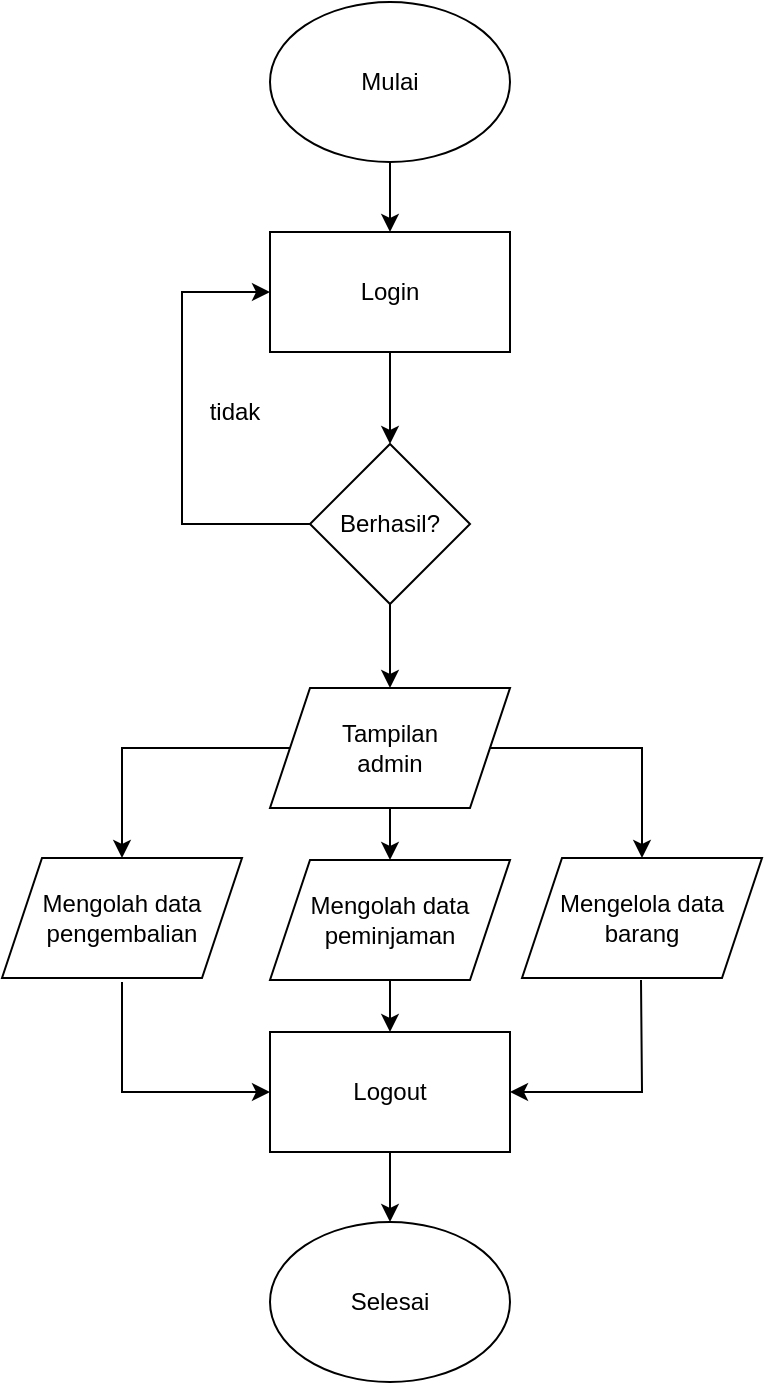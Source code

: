 <mxfile version="24.5.5" type="github">
  <diagram name="Halaman-1" id="AX21EMOPGa3suk6Pr6Av">
    <mxGraphModel dx="794" dy="446" grid="1" gridSize="10" guides="1" tooltips="1" connect="1" arrows="1" fold="1" page="1" pageScale="1" pageWidth="827" pageHeight="1169" math="0" shadow="0">
      <root>
        <mxCell id="0" />
        <mxCell id="1" parent="0" />
        <mxCell id="2tXRABMwCC58N1Y8D_Nx-10" value="" style="edgeStyle=orthogonalEdgeStyle;rounded=0;orthogonalLoop=1;jettySize=auto;html=1;" edge="1" parent="1" source="2tXRABMwCC58N1Y8D_Nx-1" target="2tXRABMwCC58N1Y8D_Nx-5">
          <mxGeometry relative="1" as="geometry" />
        </mxCell>
        <mxCell id="2tXRABMwCC58N1Y8D_Nx-1" value="Mulai" style="ellipse;whiteSpace=wrap;html=1;" vertex="1" parent="1">
          <mxGeometry x="354" y="40" width="120" height="80" as="geometry" />
        </mxCell>
        <mxCell id="2tXRABMwCC58N1Y8D_Nx-7" value="" style="edgeStyle=orthogonalEdgeStyle;rounded=0;orthogonalLoop=1;jettySize=auto;html=1;" edge="1" parent="1" source="2tXRABMwCC58N1Y8D_Nx-5" target="2tXRABMwCC58N1Y8D_Nx-6">
          <mxGeometry relative="1" as="geometry" />
        </mxCell>
        <mxCell id="2tXRABMwCC58N1Y8D_Nx-5" value="Login" style="rounded=0;whiteSpace=wrap;html=1;" vertex="1" parent="1">
          <mxGeometry x="354" y="155" width="120" height="60" as="geometry" />
        </mxCell>
        <mxCell id="2tXRABMwCC58N1Y8D_Nx-14" value="" style="edgeStyle=orthogonalEdgeStyle;rounded=0;orthogonalLoop=1;jettySize=auto;html=1;" edge="1" parent="1" source="2tXRABMwCC58N1Y8D_Nx-6" target="2tXRABMwCC58N1Y8D_Nx-13">
          <mxGeometry relative="1" as="geometry" />
        </mxCell>
        <mxCell id="2tXRABMwCC58N1Y8D_Nx-6" value="Berhasil?" style="rhombus;whiteSpace=wrap;html=1;rounded=0;" vertex="1" parent="1">
          <mxGeometry x="374" y="261" width="80" height="80" as="geometry" />
        </mxCell>
        <mxCell id="2tXRABMwCC58N1Y8D_Nx-11" value="" style="endArrow=classic;html=1;rounded=0;entryX=0;entryY=0.5;entryDx=0;entryDy=0;" edge="1" parent="1" source="2tXRABMwCC58N1Y8D_Nx-6" target="2tXRABMwCC58N1Y8D_Nx-5">
          <mxGeometry width="50" height="50" relative="1" as="geometry">
            <mxPoint x="370" y="310" as="sourcePoint" />
            <mxPoint x="430" y="210" as="targetPoint" />
            <Array as="points">
              <mxPoint x="310" y="301" />
              <mxPoint x="310" y="185" />
            </Array>
          </mxGeometry>
        </mxCell>
        <mxCell id="2tXRABMwCC58N1Y8D_Nx-12" value="tidak" style="text;html=1;align=center;verticalAlign=middle;resizable=0;points=[];autosize=1;strokeColor=none;fillColor=none;" vertex="1" parent="1">
          <mxGeometry x="311" y="230" width="50" height="30" as="geometry" />
        </mxCell>
        <mxCell id="2tXRABMwCC58N1Y8D_Nx-16" value="" style="edgeStyle=orthogonalEdgeStyle;rounded=0;orthogonalLoop=1;jettySize=auto;html=1;" edge="1" parent="1" source="2tXRABMwCC58N1Y8D_Nx-13" target="2tXRABMwCC58N1Y8D_Nx-15">
          <mxGeometry relative="1" as="geometry" />
        </mxCell>
        <mxCell id="2tXRABMwCC58N1Y8D_Nx-18" value="" style="edgeStyle=orthogonalEdgeStyle;rounded=0;orthogonalLoop=1;jettySize=auto;html=1;" edge="1" parent="1" source="2tXRABMwCC58N1Y8D_Nx-13" target="2tXRABMwCC58N1Y8D_Nx-17">
          <mxGeometry relative="1" as="geometry" />
        </mxCell>
        <mxCell id="2tXRABMwCC58N1Y8D_Nx-20" value="" style="edgeStyle=orthogonalEdgeStyle;rounded=0;orthogonalLoop=1;jettySize=auto;html=1;" edge="1" parent="1" source="2tXRABMwCC58N1Y8D_Nx-13" target="2tXRABMwCC58N1Y8D_Nx-19">
          <mxGeometry relative="1" as="geometry" />
        </mxCell>
        <mxCell id="2tXRABMwCC58N1Y8D_Nx-13" value="Tampilan&lt;div&gt;admin&lt;/div&gt;" style="shape=parallelogram;perimeter=parallelogramPerimeter;whiteSpace=wrap;html=1;fixedSize=1;rounded=0;" vertex="1" parent="1">
          <mxGeometry x="354" y="383" width="120" height="60" as="geometry" />
        </mxCell>
        <mxCell id="2tXRABMwCC58N1Y8D_Nx-27" value="" style="edgeStyle=orthogonalEdgeStyle;rounded=0;orthogonalLoop=1;jettySize=auto;html=1;" edge="1" parent="1" source="2tXRABMwCC58N1Y8D_Nx-15" target="2tXRABMwCC58N1Y8D_Nx-21">
          <mxGeometry relative="1" as="geometry" />
        </mxCell>
        <mxCell id="2tXRABMwCC58N1Y8D_Nx-15" value="Mengolah data peminjaman" style="shape=parallelogram;perimeter=parallelogramPerimeter;whiteSpace=wrap;html=1;fixedSize=1;rounded=0;" vertex="1" parent="1">
          <mxGeometry x="354" y="469" width="120" height="60" as="geometry" />
        </mxCell>
        <mxCell id="2tXRABMwCC58N1Y8D_Nx-17" value="Mengolah data pengembalian" style="shape=parallelogram;perimeter=parallelogramPerimeter;whiteSpace=wrap;html=1;fixedSize=1;rounded=0;" vertex="1" parent="1">
          <mxGeometry x="220" y="468" width="120" height="60" as="geometry" />
        </mxCell>
        <mxCell id="2tXRABMwCC58N1Y8D_Nx-19" value="Mengelola data barang" style="shape=parallelogram;perimeter=parallelogramPerimeter;whiteSpace=wrap;html=1;fixedSize=1;rounded=0;" vertex="1" parent="1">
          <mxGeometry x="480" y="468" width="120" height="60" as="geometry" />
        </mxCell>
        <mxCell id="2tXRABMwCC58N1Y8D_Nx-29" value="" style="edgeStyle=orthogonalEdgeStyle;rounded=0;orthogonalLoop=1;jettySize=auto;html=1;" edge="1" parent="1" source="2tXRABMwCC58N1Y8D_Nx-21" target="2tXRABMwCC58N1Y8D_Nx-28">
          <mxGeometry relative="1" as="geometry" />
        </mxCell>
        <mxCell id="2tXRABMwCC58N1Y8D_Nx-21" value="Logout" style="rounded=0;whiteSpace=wrap;html=1;" vertex="1" parent="1">
          <mxGeometry x="354" y="555" width="120" height="60" as="geometry" />
        </mxCell>
        <mxCell id="2tXRABMwCC58N1Y8D_Nx-25" value="" style="endArrow=classic;html=1;rounded=0;entryX=0;entryY=0.5;entryDx=0;entryDy=0;" edge="1" parent="1" target="2tXRABMwCC58N1Y8D_Nx-21">
          <mxGeometry width="50" height="50" relative="1" as="geometry">
            <mxPoint x="280" y="530" as="sourcePoint" />
            <mxPoint x="290" y="555" as="targetPoint" />
            <Array as="points">
              <mxPoint x="280" y="585" />
            </Array>
          </mxGeometry>
        </mxCell>
        <mxCell id="2tXRABMwCC58N1Y8D_Nx-26" value="" style="endArrow=classic;html=1;rounded=0;entryX=1;entryY=0.5;entryDx=0;entryDy=0;" edge="1" parent="1" target="2tXRABMwCC58N1Y8D_Nx-21">
          <mxGeometry width="50" height="50" relative="1" as="geometry">
            <mxPoint x="539.5" y="529" as="sourcePoint" />
            <mxPoint x="539.5" y="589" as="targetPoint" />
            <Array as="points">
              <mxPoint x="540" y="585" />
            </Array>
          </mxGeometry>
        </mxCell>
        <mxCell id="2tXRABMwCC58N1Y8D_Nx-28" value="Selesai" style="ellipse;whiteSpace=wrap;html=1;" vertex="1" parent="1">
          <mxGeometry x="354" y="650" width="120" height="80" as="geometry" />
        </mxCell>
      </root>
    </mxGraphModel>
  </diagram>
</mxfile>
